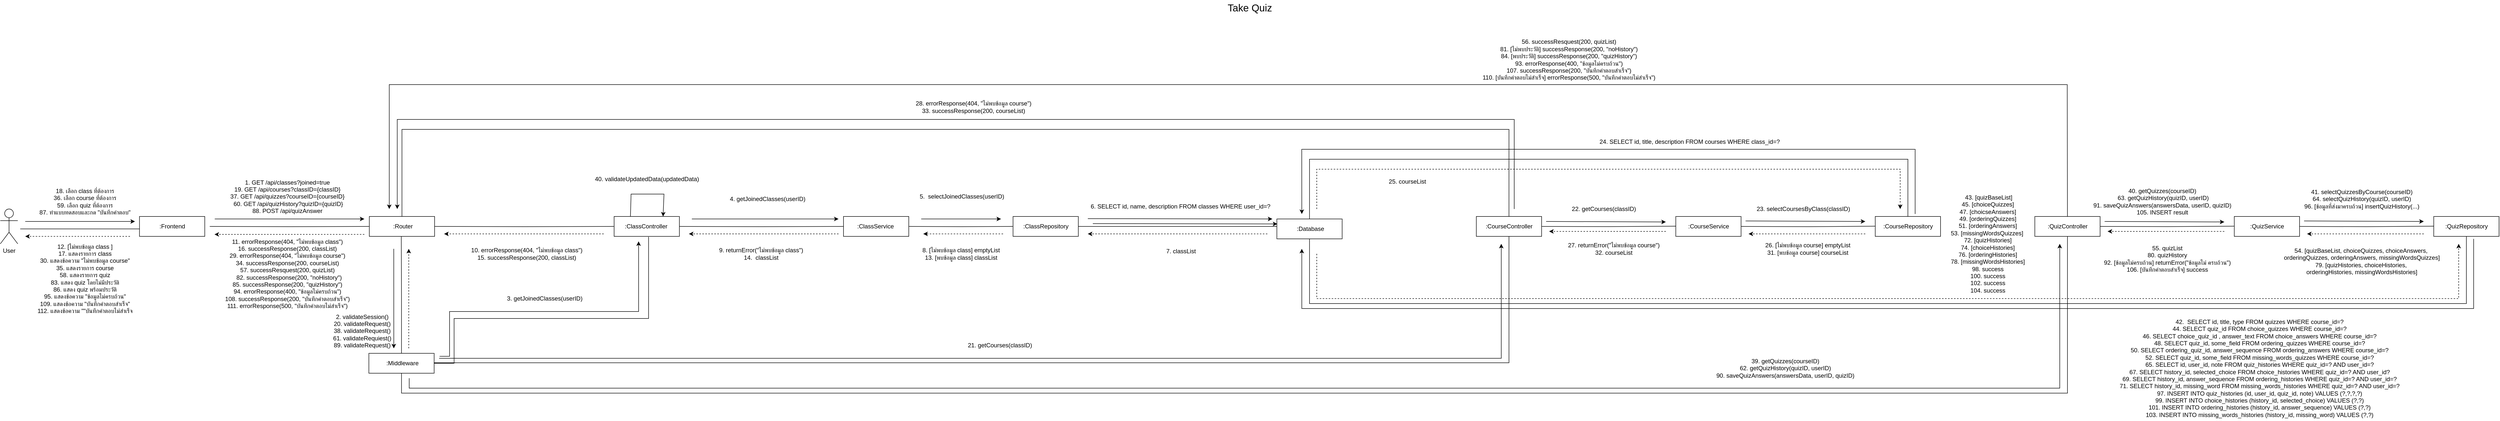 <mxfile version="20.5.3" type="embed"><diagram id="23iRSUPoRavnBvh4doch" name="Page-1"><mxGraphModel dx="-2255" dy="-4072" grid="1" gridSize="10" guides="1" tooltips="1" connect="1" arrows="1" fold="1" page="1" pageScale="1" pageWidth="827" pageHeight="1169" math="0" shadow="0"><root><mxCell id="0"/><mxCell id="1" parent="0"/><mxCell id="2" style="edgeStyle=orthogonalEdgeStyle;rounded=0;orthogonalLoop=1;jettySize=auto;html=1;entryX=0;entryY=0.5;entryDx=0;entryDy=0;endArrow=none;startFill=0;" edge="1" parent="1"><mxGeometry relative="1" as="geometry"><mxPoint x="2585.64" y="5650" as="sourcePoint"/><mxPoint x="2835.64" y="5650" as="targetPoint"/></mxGeometry></mxCell><mxCell id="3" value="User" style="shape=umlActor;verticalLabelPosition=bottom;verticalAlign=top;html=1;outlineConnect=0;" vertex="1" parent="1"><mxGeometry x="2545.64" y="5610" width="35" height="70" as="geometry"/></mxCell><mxCell id="4" value=":Frontend" style="rounded=0;whiteSpace=wrap;html=1;" vertex="1" parent="1"><mxGeometry x="2824.73" y="5625" width="130.91" height="40" as="geometry"/></mxCell><mxCell id="5" value="" style="endArrow=classic;html=1;rounded=0;" edge="1" parent="1"><mxGeometry width="50" height="50" relative="1" as="geometry"><mxPoint x="2595.64" y="5635" as="sourcePoint"/><mxPoint x="2815.64" y="5635" as="targetPoint"/></mxGeometry></mxCell><mxCell id="6" value="" style="endArrow=classic;html=1;rounded=0;dashed=1;" edge="1" parent="1"><mxGeometry width="50" height="50" relative="1" as="geometry"><mxPoint x="2805.64" y="5665" as="sourcePoint"/><mxPoint x="2595.64" y="5665" as="targetPoint"/></mxGeometry></mxCell><mxCell id="7" value="&amp;nbsp;:Router" style="rounded=0;whiteSpace=wrap;html=1;" vertex="1" parent="1"><mxGeometry x="3285.64" y="5625" width="130.91" height="40" as="geometry"/></mxCell><mxCell id="8" style="edgeStyle=orthogonalEdgeStyle;rounded=0;orthogonalLoop=1;jettySize=auto;html=1;entryX=0;entryY=0.5;entryDx=0;entryDy=0;endArrow=none;startFill=0;" edge="1" parent="1" target="7"><mxGeometry relative="1" as="geometry"><mxPoint x="2965.64" y="5645" as="sourcePoint"/><mxPoint x="3281.55" y="5645" as="targetPoint"/></mxGeometry></mxCell><mxCell id="9" value="" style="endArrow=classic;html=1;rounded=0;" edge="1" parent="1"><mxGeometry width="50" height="50" relative="1" as="geometry"><mxPoint x="2975.64" y="5630" as="sourcePoint"/><mxPoint x="3275.64" y="5630" as="targetPoint"/></mxGeometry></mxCell><mxCell id="10" value=":ClassController&amp;nbsp;" style="rounded=0;whiteSpace=wrap;html=1;" vertex="1" parent="1"><mxGeometry x="3776.55" y="5625" width="130.91" height="40" as="geometry"/></mxCell><mxCell id="11" style="edgeStyle=orthogonalEdgeStyle;rounded=0;orthogonalLoop=1;jettySize=auto;html=1;entryX=0;entryY=0.5;entryDx=0;entryDy=0;endArrow=none;startFill=0;" edge="1" parent="1" target="10"><mxGeometry relative="1" as="geometry"><mxPoint x="3416.55" y="5645" as="sourcePoint"/><mxPoint x="3621.55" y="5645" as="targetPoint"/></mxGeometry></mxCell><mxCell id="12" value="" style="endArrow=classic;html=1;rounded=0;dashed=1;" edge="1" parent="1"><mxGeometry width="50" height="50" relative="1" as="geometry"><mxPoint x="3755.64" y="5660" as="sourcePoint"/><mxPoint x="3435.64" y="5660" as="targetPoint"/></mxGeometry></mxCell><mxCell id="13" value=":ClassService&amp;nbsp;" style="rounded=0;whiteSpace=wrap;html=1;" vertex="1" parent="1"><mxGeometry x="4236.55" y="5625" width="130.91" height="40" as="geometry"/></mxCell><mxCell id="14" style="edgeStyle=orthogonalEdgeStyle;rounded=0;orthogonalLoop=1;jettySize=auto;html=1;entryX=0;entryY=0.5;entryDx=0;entryDy=0;endArrow=none;startFill=0;" edge="1" parent="1" target="13"><mxGeometry relative="1" as="geometry"><mxPoint x="3907.46" y="5645" as="sourcePoint"/><mxPoint x="4112.46" y="5645" as="targetPoint"/></mxGeometry></mxCell><mxCell id="15" value="" style="endArrow=classic;html=1;rounded=0;" edge="1" parent="1"><mxGeometry width="50" height="50" relative="1" as="geometry"><mxPoint x="3932.46" y="5630" as="sourcePoint"/><mxPoint x="4226.55" y="5630" as="targetPoint"/></mxGeometry></mxCell><mxCell id="16" value="" style="endArrow=classic;html=1;rounded=0;dashed=1;" edge="1" parent="1"><mxGeometry width="50" height="50" relative="1" as="geometry"><mxPoint x="4226.55" y="5660" as="sourcePoint"/><mxPoint x="3926.55" y="5660" as="targetPoint"/></mxGeometry></mxCell><mxCell id="17" style="edgeStyle=orthogonalEdgeStyle;rounded=0;orthogonalLoop=1;jettySize=auto;html=1;endArrow=none;startFill=0;" edge="1" parent="1" source="18"><mxGeometry relative="1" as="geometry"><mxPoint x="5116.55" y="5645" as="targetPoint"/></mxGeometry></mxCell><mxCell id="18" value=":ClassRepository" style="rounded=0;whiteSpace=wrap;html=1;" vertex="1" parent="1"><mxGeometry x="4576.55" y="5625" width="130.91" height="40" as="geometry"/></mxCell><mxCell id="19" style="edgeStyle=orthogonalEdgeStyle;rounded=0;orthogonalLoop=1;jettySize=auto;html=1;entryX=0;entryY=0.5;entryDx=0;entryDy=0;endArrow=none;startFill=0;" edge="1" parent="1" target="18"><mxGeometry relative="1" as="geometry"><mxPoint x="4367.46" y="5645" as="sourcePoint"/><mxPoint x="4572.46" y="5645" as="targetPoint"/></mxGeometry></mxCell><mxCell id="20" value="" style="endArrow=classic;html=1;rounded=0;" edge="1" parent="1"><mxGeometry width="50" height="50" relative="1" as="geometry"><mxPoint x="4392.46" y="5630" as="sourcePoint"/><mxPoint x="4552.46" y="5630" as="targetPoint"/></mxGeometry></mxCell><mxCell id="21" value="" style="endArrow=classic;html=1;rounded=0;dashed=1;" edge="1" parent="1"><mxGeometry width="50" height="50" relative="1" as="geometry"><mxPoint x="4556.55" y="5660" as="sourcePoint"/><mxPoint x="4396.55" y="5660" as="targetPoint"/></mxGeometry></mxCell><mxCell id="22" value="1. GET /api/classes?joined=true&lt;div&gt;19. GET /api/courses?classID={classID}&lt;/div&gt;&lt;div&gt;37. GET /api/quizzes?courseID={courseID}&lt;/div&gt;&lt;div&gt;&amp;nbsp;60. GET /api/quizHistory?quizID={quizID}&lt;/div&gt;&lt;div&gt;88. POST /api/quizAnswer&lt;/div&gt;" style="text;html=1;align=center;verticalAlign=middle;resizable=0;points=[];autosize=1;strokeColor=none;fillColor=none;" vertex="1" parent="1"><mxGeometry x="2996.46" y="5540" width="250" height="90" as="geometry"/></mxCell><mxCell id="23" value="&amp;nbsp;:Database" style="rounded=0;whiteSpace=wrap;html=1;" vertex="1" parent="1"><mxGeometry x="5105.64" y="5630" width="130.91" height="40" as="geometry"/></mxCell><mxCell id="24" value="&lt;div&gt;Take Quiz&lt;/div&gt;" style="text;html=1;align=center;verticalAlign=middle;whiteSpace=wrap;rounded=0;fontSize=20;" vertex="1" parent="1"><mxGeometry x="4878.59" y="5190" width="345" height="30" as="geometry"/></mxCell><mxCell id="25" value="" style="endArrow=classic;html=1;rounded=0;dashed=1;entryX=0.269;entryY=-0.044;entryDx=0;entryDy=0;entryPerimeter=0;" edge="1" parent="1"><mxGeometry width="50" height="50" relative="1" as="geometry"><mxPoint x="3275.64" y="5661" as="sourcePoint"/><mxPoint x="2975.17" y="5661.04" as="targetPoint"/></mxGeometry></mxCell><mxCell id="26" value="" style="endArrow=classic;html=1;rounded=0;" edge="1" parent="1"><mxGeometry width="50" height="50" relative="1" as="geometry"><mxPoint x="4726.55" y="5629.38" as="sourcePoint"/><mxPoint x="5096.55" y="5630" as="targetPoint"/></mxGeometry></mxCell><mxCell id="27" value="" style="endArrow=classic;html=1;rounded=0;dashed=1;" edge="1" parent="1"><mxGeometry width="50" height="50" relative="1" as="geometry"><mxPoint x="5086.55" y="5660" as="sourcePoint"/><mxPoint x="4726.55" y="5660" as="targetPoint"/></mxGeometry></mxCell><mxCell id="28" value="&amp;nbsp;" style="text;html=1;align=center;verticalAlign=middle;resizable=0;points=[];autosize=1;strokeColor=none;fillColor=none;" vertex="1" parent="1"><mxGeometry x="3515.64" y="5675" width="30" height="30" as="geometry"/></mxCell><mxCell id="29" value="&lt;div&gt;&lt;span style=&quot;background-color: transparent; color: light-dark(rgb(0, 0, 0), rgb(255, 255, 255));&quot;&gt;11.&lt;/span&gt;&lt;span style=&quot;background-color: transparent; color: light-dark(rgb(0, 0, 0), rgb(255, 255, 255));&quot;&gt;&amp;nbsp;errorResponse(404, &quot;ไม่พบข้อมูล class&quot;)&lt;/span&gt;&lt;/div&gt;&lt;div&gt;16. successResponse(200, classList)&lt;/div&gt;&lt;div&gt;29.&amp;nbsp;&lt;span style=&quot;background-color: transparent; color: light-dark(rgb(0, 0, 0), rgb(255, 255, 255));&quot;&gt;errorResponse(404, &quot;ไม่พบข้อมูล course&quot;)&lt;/span&gt;&lt;/div&gt;&lt;div&gt;&lt;span style=&quot;background-color: transparent; color: light-dark(rgb(0, 0, 0), rgb(255, 255, 255));&quot;&gt;34&lt;/span&gt;&lt;span style=&quot;background-color: transparent; color: light-dark(rgb(0, 0, 0), rgb(255, 255, 255));&quot;&gt;. successResponse(200, courseList)&lt;/span&gt;&lt;/div&gt;&lt;div&gt;&lt;span style=&quot;color: rgba(0, 0, 0, 0); font-family: monospace; font-size: 0px; text-align: start;&quot;&gt;%3CmxGraphModel%3E%3Croot%3E%3CmxCell%20id%3D%220%22%2F%3E%3CmxCell%20id%3D%221%22%20parent%3D%220%22%2F%3E%3CmxCell%20id%3D%222%22%20value%3D%2256.%20successResquest(200%2C%20quizList)%22%20style%3D%22text%3Bhtml%3D1%3Balign%3Dcenter%3BverticalAlign%3Dmiddle%3Bresizable%3D0%3Bpoints%3D%5B%5D%3Bautosize%3D1%3BstrokeColor%3Dnone%3BfillColor%3Dnone%3B%22%20vertex%3D%221%22%20parent%3D%221%22%3E%3CmxGeometry%20x%3D%225775.37%22%20y%3D%225220%22%20width%3D%22210%22%20height%3D%2230%22%20as%3D%22geometry%22%2F%3E%3C%2FmxCell%3E%3C%2Froot%3E%3C%2FmxGraphModel%3E&amp;nbsp;&lt;/span&gt;&lt;span style=&quot;background-color: transparent; color: light-dark(rgb(0, 0, 0), rgb(255, 255, 255));&quot;&gt;&lt;/span&gt;&lt;span style=&quot;color: rgba(0, 0, 0, 0); font-family: monospace; font-size: 0px; text-align: start; background-color: transparent;&quot;&gt;%3CmxGraphModel%3E%3Croot%3E%3CmxCell%20id%3D%220%22%2F%3E%3CmxCell%20id%3D%221%22%20parent%3D%220%22%2F%3E%3CmxCell%20id%3D%222%22%20value%3D%2256.%20successResquest(200%2C%20quizList)%22%20style%3D%22text%3Bhtml%3D1%3Balign%3Dcenter%3BverticalAlign%3Dmiddle%3Bresizable%3D0%3Bpoints%3D%5B%5D%3Bautosize%3D1%3BstrokeColor%3Dnone%3BfillColor%3Dnone%3B%22%20vertex%3D%221%22%20parent%3D%221%22%3E%3CmxGeometry%20x%3D%225775.37%22%20y%3D%225220%22%20width%3D%22210%22%20height%3D%2230%22%20as%3D%22geometry%22%2F%3E%3C%2FmxCell%3E%3C%2Froot%3E%3C%2FmxGraphModel%3E&lt;/span&gt;&lt;span style=&quot;background-color: transparent; color: light-dark(rgb(0, 0, 0), rgb(255, 255, 255));&quot;&gt;57. successResquest(200, quizList)&lt;/span&gt;&lt;/div&gt;&lt;div&gt;&lt;span style=&quot;background-color: transparent; color: light-dark(rgb(0, 0, 0), rgb(255, 255, 255));&quot;&gt;&amp;nbsp; 82.&amp;nbsp;&lt;/span&gt;&lt;span style=&quot;background-color: transparent; color: light-dark(rgb(0, 0, 0), rgb(255, 255, 255));&quot;&gt;successResponse(200, &quot;noHistory&quot;)&lt;/span&gt;&lt;/div&gt;&lt;div&gt;85. successResponse(200, &quot;quizHistory&quot;)&lt;/div&gt;&lt;div&gt;94. errorResponse(400, &quot;ข้อมูลไม่ครบถ้วน&quot;)&lt;/div&gt;&lt;div&gt;108.&lt;span style=&quot;background-color: transparent; color: light-dark(rgb(0, 0, 0), rgb(255, 255, 255));&quot;&gt;&amp;nbsp;successResponse(200, &quot;บันทึกคำตอบสำเร็จ&quot;)&lt;/span&gt;&lt;/div&gt;&lt;div&gt;&lt;span style=&quot;background-color: transparent; color: light-dark(rgb(0, 0, 0), rgb(255, 255, 255));&quot;&gt;111. errorResponse(500, &quot;บันทึกคำตอบไม่สำเร็จ&quot;)&lt;/span&gt;&lt;/div&gt;" style="text;html=1;align=center;verticalAlign=middle;resizable=0;points=[];autosize=1;strokeColor=none;fillColor=none;" vertex="1" parent="1"><mxGeometry x="2976.46" y="5660" width="290" height="160" as="geometry"/></mxCell><mxCell id="30" value="12. [ไม่พบข้อมูล class ]&lt;div&gt;17. แสดงรายการ class&lt;/div&gt;&lt;div&gt;30. แสดงข้อความ &quot;ไม่พบข้อมูล course&quot;&lt;/div&gt;&lt;div&gt;35. แสดงรายการ course&lt;/div&gt;&lt;div&gt;58. แสดงรายการ quiz&lt;/div&gt;&lt;div&gt;83. แสดง quiz โดยไม่มีประวัติ&lt;/div&gt;&lt;div&gt;86. แสดง quiz พร้อมประวัติ&lt;/div&gt;&lt;div&gt;95. แสดงข้อความ &quot;ข้อมูลไม่ครบถ้วน&quot;&lt;/div&gt;&lt;div&gt;109. แสดงข้อความ &quot;บันทึกคำตอบสำเร็จ&quot;&lt;/div&gt;&lt;div&gt;112. แสดงข้อความ &quot;&quot;บันทึกคำตอบไม่สำเร็จ&lt;/div&gt;" style="text;html=1;align=center;verticalAlign=middle;resizable=0;points=[];autosize=1;strokeColor=none;fillColor=none;" vertex="1" parent="1"><mxGeometry x="2594.73" y="5670" width="240" height="160" as="geometry"/></mxCell><mxCell id="31" style="edgeStyle=orthogonalEdgeStyle;rounded=0;orthogonalLoop=1;jettySize=auto;html=1;entryX=0.5;entryY=1;entryDx=0;entryDy=0;endArrow=none;startFill=0;" edge="1" parent="1" source="32"><mxGeometry relative="1" as="geometry"><mxPoint x="3349.73" y="5665" as="targetPoint"/></mxGeometry></mxCell><mxCell id="32" value="&amp;nbsp;:Middleware" style="rounded=0;whiteSpace=wrap;html=1;" vertex="1" parent="1"><mxGeometry x="3284.73" y="5900" width="130.91" height="40" as="geometry"/></mxCell><mxCell id="33" value="" style="endArrow=classic;html=1;rounded=0;" edge="1" parent="1"><mxGeometry width="50" height="50" relative="1" as="geometry"><mxPoint x="3334.64" y="5690" as="sourcePoint"/><mxPoint x="3334.73" y="5890" as="targetPoint"/></mxGeometry></mxCell><mxCell id="34" value="" style="endArrow=classic;html=1;rounded=0;dashed=1;" edge="1" parent="1"><mxGeometry width="50" height="50" relative="1" as="geometry"><mxPoint x="3364.73" y="5890" as="sourcePoint"/><mxPoint x="3364.73" y="5690" as="targetPoint"/></mxGeometry></mxCell><mxCell id="35" value="2.&amp;nbsp;&lt;span style=&quot;color: rgba(0, 0, 0, 0); font-family: monospace; font-size: 0px; text-align: start;&quot;&gt;%3CmxGraphModel%3E%3Croot%3E%3CmxCell%20id%3D%220%22%2F%3E%3CmxCell%20id%3D%221%22%20parent%3D%220%22%2F%3E%3CmxCell%20id%3D%222%22%20style%3D%22edgeStyle%3DorthogonalEdgeStyle%3Brounded%3D0%3BorthogonalLoop%3D1%3BjettySize%3Dauto%3Bhtml%3D1%3BentryX%3D0%3BentryY%3D0.5%3BentryDx%3D0%3BentryDy%3D0%3BendArrow%3Dnone%3BstartFill%3D0%3B%22%20edge%3D%221%22%20parent%3D%221%22%3E%3CmxGeometry%20relative%3D%221%22%20as%3D%22geometry%22%3E%3CmxPoint%20x%3D%22-2250%22%20y%3D%222240%22%20as%3D%22sourcePoint%22%2F%3E%3CmxPoint%20x%3D%22-2000%22%20y%3D%222240%22%20as%3D%22targetPoint%22%2F%3E%3C%2FmxGeometry%3E%3C%2FmxCell%3E%3CmxCell%20id%3D%223%22%20value%3D%22User%22%20style%3D%22shape%3DumlActor%3BverticalLabelPosition%3Dbottom%3BverticalAlign%3Dtop%3Bhtml%3D1%3BoutlineConnect%3D0%3B%22%20vertex%3D%221%22%20parent%3D%221%22%3E%3CmxGeometry%20x%3D%22-2290%22%20y%3D%222200%22%20width%3D%2235%22%20height%3D%2270%22%20as%3D%22geometry%22%2F%3E%3C%2FmxCell%3E%3CmxCell%20id%3D%224%22%20value%3D%22%3AFrontend%22%20style%3D%22rounded%3D0%3BwhiteSpace%3Dwrap%3Bhtml%3D1%3B%22%20vertex%3D%221%22%20parent%3D%221%22%3E%3CmxGeometry%20x%3D%22-2000%22%20y%3D%222215%22%20width%3D%22130.91%22%20height%3D%2240%22%20as%3D%22geometry%22%2F%3E%3C%2FmxCell%3E%3CmxCell%20id%3D%225%22%20value%3D%22%22%20style%3D%22endArrow%3Dclassic%3Bhtml%3D1%3Brounded%3D0%3B%22%20edge%3D%221%22%20parent%3D%221%22%3E%3CmxGeometry%20width%3D%2250%22%20height%3D%2250%22%20relative%3D%221%22%20as%3D%22geometry%22%3E%3CmxPoint%20x%3D%22-2240%22%20y%3D%222225%22%20as%3D%22sourcePoint%22%2F%3E%3CmxPoint%20x%3D%22-2020.0%22%20y%3D%222225%22%20as%3D%22targetPoint%22%2F%3E%3C%2FmxGeometry%3E%3C%2FmxCell%3E%3CmxCell%20id%3D%226%22%20value%3D%22%22%20style%3D%22endArrow%3Dclassic%3Bhtml%3D1%3Brounded%3D0%3Bdashed%3D1%3B%22%20edge%3D%221%22%20parent%3D%221%22%3E%3CmxGeometry%20width%3D%2250%22%20height%3D%2250%22%20relative%3D%221%22%20as%3D%22geometry%22%3E%3CmxPoint%20x%3D%22-2030.0%22%20y%3D%222255%22%20as%3D%22sourcePoint%22%2F%3E%3CmxPoint%20x%3D%22-2240%22%20y%3D%222255%22%20as%3D%22targetPoint%22%2F%3E%3C%2FmxGeometry%3E%3C%2FmxCell%3E%3CmxCell%20id%3D%227%22%20value%3D%22%26amp%3Bnbsp%3B%3ARouter%22%20style%3D%22rounded%3D0%3BwhiteSpace%3Dwrap%3Bhtml%3D1%3B%22%20vertex%3D%221%22%20parent%3D%221%22%3E%3CmxGeometry%20x%3D%22-1660%22%20y%3D%222215%22%20width%3D%22130.91%22%20height%3D%2240%22%20as%3D%22geometry%22%2F%3E%3C%2FmxCell%3E%3CmxCell%20id%3D%228%22%20style%3D%22edgeStyle%3DorthogonalEdgeStyle%3Brounded%3D0%3BorthogonalLoop%3D1%3BjettySize%3Dauto%3Bhtml%3D1%3BentryX%3D0%3BentryY%3D0.5%3BentryDx%3D0%3BentryDy%3D0%3BendArrow%3Dnone%3BstartFill%3D0%3B%22%20edge%3D%221%22%20target%3D%227%22%20parent%3D%221%22%3E%3CmxGeometry%20relative%3D%221%22%20as%3D%22geometry%22%3E%3CmxPoint%20x%3D%22-1869.09%22%20y%3D%222235%22%20as%3D%22sourcePoint%22%2F%3E%3CmxPoint%20x%3D%22-1664.09%22%20y%3D%222235%22%20as%3D%22targetPoint%22%2F%3E%3C%2FmxGeometry%3E%3C%2FmxCell%3E%3CmxCell%20id%3D%229%22%20value%3D%22%22%20style%3D%22endArrow%3Dclassic%3Bhtml%3D1%3Brounded%3D0%3B%22%20edge%3D%221%22%20parent%3D%221%22%3E%3CmxGeometry%20width%3D%2250%22%20height%3D%2250%22%20relative%3D%221%22%20as%3D%22geometry%22%3E%3CmxPoint%20x%3D%22-1844.09%22%20y%3D%222220%22%20as%3D%22sourcePoint%22%2F%3E%3CmxPoint%20x%3D%22-1684.09%22%20y%3D%222220%22%20as%3D%22targetPoint%22%2F%3E%3C%2FmxGeometry%3E%3C%2FmxCell%3E%3CmxCell%20id%3D%2210%22%20value%3D%22%26amp%3Bnbsp%3B%22%20style%3D%22text%3BwhiteSpace%3Dwrap%3Bhtml%3D1%3B%22%20vertex%3D%221%22%20parent%3D%221%22%3E%3CmxGeometry%20x%3D%22-1760%22%20y%3D%222200%22%20width%3D%2240%22%20height%3D%2240%22%20as%3D%22geometry%22%2F%3E%3C%2FmxCell%3E%3CmxCell%20id%3D%2211%22%20value%3D%22%3AClassController%26amp%3Bnbsp%3B%22%20style%3D%22rounded%3D0%3BwhiteSpace%3Dwrap%3Bhtml%3D1%3B%22%20vertex%3D%221%22%20parent%3D%221%22%3E%3CmxGeometry%20x%3D%22-1169.09%22%20y%3D%222215%22%20width%3D%22130.91%22%20height%3D%2240%22%20as%3D%22geometry%22%2F%3E%3C%2FmxCell%3E%3CmxCell%20id%3D%2212%22%20style%3D%22edgeStyle%3DorthogonalEdgeStyle%3Brounded%3D0%3BorthogonalLoop%3D1%3BjettySize%3Dauto%3Bhtml%3D1%3BentryX%3D0%3BentryY%3D0.5%3BentryDx%3D0%3BentryDy%3D0%3BendArrow%3Dnone%3BstartFill%3D0%3B%22%20edge%3D%221%22%20target%3D%2211%22%20parent%3D%221%22%3E%3CmxGeometry%20relative%3D%221%22%20as%3D%22geometry%22%3E%3CmxPoint%20x%3D%22-1529.09%22%20y%3D%222235%22%20as%3D%22sourcePoint%22%2F%3E%3CmxPoint%20x%3D%22-1324.09%22%20y%3D%222235%22%20as%3D%22targetPoint%22%2F%3E%3C%2FmxGeometry%3E%3C%2FmxCell%3E%3CmxCell%20id%3D%2213%22%20value%3D%22%22%20style%3D%22endArrow%3Dclassic%3Bhtml%3D1%3Brounded%3D0%3B%22%20edge%3D%221%22%20parent%3D%221%22%3E%3CmxGeometry%20width%3D%2250%22%20height%3D%2250%22%20relative%3D%221%22%20as%3D%22geometry%22%3E%3CmxPoint%20x%3D%22-1504.09%22%20y%3D%222220%22%20as%3D%22sourcePoint%22%2F%3E%3CmxPoint%20x%3D%22-1190%22%20y%3D%222220%22%20as%3D%22targetPoint%22%2F%3E%3C%2FmxGeometry%3E%3C%2FmxCell%3E%3CmxCell%20id%3D%2214%22%20value%3D%22%22%20style%3D%22endArrow%3Dclassic%3Bhtml%3D1%3Brounded%3D0%3Bdashed%3D1%3B%22%20edge%3D%221%22%20parent%3D%221%22%3E%3CmxGeometry%20width%3D%2250%22%20height%3D%2250%22%20relative%3D%221%22%20as%3D%22geometry%22%3E%3CmxPoint%20x%3D%22-1190%22%20y%3D%222250%22%20as%3D%22sourcePoint%22%2F%3E%3CmxPoint%20x%3D%22-1510%22%20y%3D%222250%22%20as%3D%22targetPoint%22%2F%3E%3C%2FmxGeometry%3E%3C%2FmxCell%3E%3CmxCell%20id%3D%2215%22%20value%3D%22%3AClassService%26amp%3Bnbsp%3B%22%20style%3D%22rounded%3D0%3BwhiteSpace%3Dwrap%3Bhtml%3D1%3B%22%20vertex%3D%221%22%20parent%3D%221%22%3E%3CmxGeometry%20x%3D%22-709.09%22%20y%3D%222215%22%20width%3D%22130.91%22%20height%3D%2240%22%20as%3D%22geometry%22%2F%3E%3C%2FmxCell%3E%3CmxCell%20id%3D%2216%22%20style%3D%22edgeStyle%3DorthogonalEdgeStyle%3Brounded%3D0%3BorthogonalLoop%3D1%3BjettySize%3Dauto%3Bhtml%3D1%3BentryX%3D0%3BentryY%3D0.5%3BentryDx%3D0%3BentryDy%3D0%3BendArrow%3Dnone%3BstartFill%3D0%3B%22%20edge%3D%221%22%20target%3D%2215%22%20parent%3D%221%22%3E%3CmxGeometry%20relative%3D%221%22%20as%3D%22geometry%22%3E%3CmxPoint%20x%3D%22-1038.18%22%20y%3D%222235%22%20as%3D%22sourcePoint%22%2F%3E%3CmxPoint%20x%3D%22-833.18%22%20y%3D%222235%22%20as%3D%22targetPoint%22%2F%3E%3C%2FmxGeometry%3E%3C%2FmxCell%3E%3CmxCell%20id%3D%2217%22%20value%3D%22%22%20style%3D%22endArrow%3Dclassic%3Bhtml%3D1%3Brounded%3D0%3B%22%20edge%3D%221%22%20parent%3D%221%22%3E%3CmxGeometry%20width%3D%2250%22%20height%3D%2250%22%20relative%3D%221%22%20as%3D%22geometry%22%3E%3CmxPoint%20x%3D%22-1013.18%22%20y%3D%222220%22%20as%3D%22sourcePoint%22%2F%3E%3CmxPoint%20x%3D%22-719.09%22%20y%3D%222220%22%20as%3D%22targetPoint%22%2F%3E%3C%2FmxGeometry%3E%3C%2FmxCell%3E%3CmxCell%20id%3D%2218%22%20value%3D%22%22%20style%3D%22endArrow%3Dclassic%3Bhtml%3D1%3Brounded%3D0%3Bdashed%3D1%3B%22%20edge%3D%221%22%20parent%3D%221%22%3E%3CmxGeometry%20width%3D%2250%22%20height%3D%2250%22%20relative%3D%221%22%20as%3D%22geometry%22%3E%3CmxPoint%20x%3D%22-719.09%22%20y%3D%222250%22%20as%3D%22sourcePoint%22%2F%3E%3CmxPoint%20x%3D%22-1019.09%22%20y%3D%222250%22%20as%3D%22targetPoint%22%2F%3E%3C%2FmxGeometry%3E%3C%2FmxCell%3E%3CmxCell%20id%3D%2219%22%20style%3D%22edgeStyle%3DorthogonalEdgeStyle%3Brounded%3D0%3BorthogonalLoop%3D1%3BjettySize%3Dauto%3Bhtml%3D1%3BendArrow%3Dnone%3BstartFill%3D0%3B%22%20edge%3D%221%22%20source%3D%2220%22%20parent%3D%221%22%3E%3CmxGeometry%20relative%3D%221%22%20as%3D%22geometry%22%3E%3CmxPoint%20x%3D%22170.91%22%20y%3D%222235%22%20as%3D%22targetPoint%22%2F%3E%3C%2FmxGeometry%3E%3C%2FmxCell%3E%3CmxCell%20id%3D%2220%22%20value%3D%22%3AClassRepository%22%20style%3D%22rounded%3D0%3BwhiteSpace%3Dwrap%3Bhtml%3D1%3B%22%20vertex%3D%221%22%20parent%3D%221%22%3E%3CmxGeometry%20x%3D%22-369.09%22%20y%3D%222215%22%20width%3D%22130.91%22%20height%3D%2240%22%20as%3D%22geometry%22%2F%3E%3C%2FmxCell%3E%3CmxCell%20id%3D%2221%22%20style%3D%22edgeStyle%3DorthogonalEdgeStyle%3Brounded%3D0%3BorthogonalLoop%3D1%3BjettySize%3Dauto%3Bhtml%3D1%3BentryX%3D0%3BentryY%3D0.5%3BentryDx%3D0%3BentryDy%3D0%3BendArrow%3Dnone%3BstartFill%3D0%3B%22%20edge%3D%221%22%20target%3D%2220%22%20parent%3D%221%22%3E%3CmxGeometry%20relative%3D%221%22%20as%3D%22geometry%22%3E%3CmxPoint%20x%3D%22-578.18%22%20y%3D%222235%22%20as%3D%22sourcePoint%22%2F%3E%3CmxPoint%20x%3D%22-373.18%22%20y%3D%222235%22%20as%3D%22targetPoint%22%2F%3E%3C%2FmxGeometry%3E%3C%2FmxCell%3E%3CmxCell%20id%3D%2222%22%20value%3D%22%22%20style%3D%22endArrow%3Dclassic%3Bhtml%3D1%3Brounded%3D0%3B%22%20edge%3D%221%22%20parent%3D%221%22%3E%3CmxGeometry%20width%3D%2250%22%20height%3D%2250%22%20relative%3D%221%22%20as%3D%22geometry%22%3E%3CmxPoint%20x%3D%22-553.18%22%20y%3D%222220%22%20as%3D%22sourcePoint%22%2F%3E%3CmxPoint%20x%3D%22-393.18%22%20y%3D%222220%22%20as%3D%22targetPoint%22%2F%3E%3C%2FmxGeometry%3E%3C%2FmxCell%3E%3CmxCell%20id%3D%2223%22%20value%3D%22%22%20style%3D%22endArrow%3Dclassic%3Bhtml%3D1%3Brounded%3D0%3Bdashed%3D1%3B%22%20edge%3D%221%22%20parent%3D%221%22%3E%3CmxGeometry%20width%3D%2250%22%20height%3D%2250%22%20relative%3D%221%22%20as%3D%22geometry%22%3E%3CmxPoint%20x%3D%22-389.09%22%20y%3D%222250%22%20as%3D%22sourcePoint%22%2F%3E%3CmxPoint%20x%3D%22-549.09%22%20y%3D%222250%22%20as%3D%22targetPoint%22%2F%3E%3C%2FmxGeometry%3E%3C%2FmxCell%3E%3CmxCell%20id%3D%2224%22%20value%3D%22GET%20%2Fapi%2Fclasses%3Fadmin%3Dtrue%26lt%3Bdiv%26gt%3BPOST%20%2Fapi%2Fclasses%2Fedit%20(classID%2C%20updatedData)%26lt%3B%2Fdiv%26gt%3B%22%20style%3D%22text%3Bhtml%3D1%3Balign%3Dcenter%3BverticalAlign%3Dmiddle%3Bresizable%3D0%3Bpoints%3D%5B%5D%3Bautosize%3D1%3BstrokeColor%3Dnone%3BfillColor%3Dnone%3B%22%20vertex%3D%221%22%20parent%3D%221%22%3E%3CmxGeometry%20x%3D%22-1905%22%20y%3D%222175%22%20width%3D%22270%22%20height%3D%2240%22%20as%3D%22geometry%22%2F%3E%3C%2FmxCell%3E%3CmxCell%20id%3D%2225%22%20value%3D%22%26amp%3Bnbsp%3B%3ADatabase%22%20style%3D%22rounded%3D0%3BwhiteSpace%3Dwrap%3Bhtml%3D1%3B%22%20vertex%3D%221%22%20parent%3D%221%22%3E%3CmxGeometry%20x%3D%22130.0%22%20y%3D%222215%22%20width%3D%22130.91%22%20height%3D%2240%22%20as%3D%22geometry%22%2F%3E%3C%2FmxCell%3E%3CmxCell%20id%3D%2226%22%20value%3D%22Edit%20Class%22%20style%3D%22text%3Bhtml%3D1%3Balign%3Dcenter%3BverticalAlign%3Dmiddle%3BwhiteSpace%3Dwrap%3Brounded%3D0%3BfontSize%3D20%3B%22%20vertex%3D%221%22%20parent%3D%221%22%3E%3CmxGeometry%20x%3D%22-1291.59%22%20y%3D%222050%22%20width%3D%22345%22%20height%3D%2230%22%20as%3D%22geometry%22%2F%3E%3C%2FmxCell%3E%3CmxCell%20id%3D%2227%22%20value%3D%22selectClass(classID)%26lt%3Bbr%26gt%3BsubmitEditForm(updated%20Data%2C%20classID)%22%20style%3D%22text%3Bhtml%3D1%3Balign%3Dcenter%3BverticalAlign%3Dmiddle%3Bresizable%3D0%3Bpoints%3D%5B%5D%3Bautosize%3D1%3BstrokeColor%3Dnone%3BfillColor%3Dnone%3B%22%20vertex%3D%221%22%20parent%3D%221%22%3E%3CmxGeometry%20x%3D%22-2240%22%20y%3D%222160%22%20width%3D%22230%22%20height%3D%2240%22%20as%3D%22geometry%22%2F%3E%3C%2FmxCell%3E%3CmxCell%20id%3D%2228%22%20value%3D%22%22%20style%3D%22endArrow%3Dclassic%3Bhtml%3D1%3Brounded%3D0%3Bdashed%3D1%3B%22%20edge%3D%221%22%20parent%3D%221%22%3E%3CmxGeometry%20width%3D%2250%22%20height%3D%2250%22%20relative%3D%221%22%20as%3D%22geometry%22%3E%3CmxPoint%20x%3D%22-1684.09%22%20y%3D%222250%22%20as%3D%22sourcePoint%22%2F%3E%3CmxPoint%20x%3D%22-1844.09%22%20y%3D%222250%22%20as%3D%22targetPoint%22%2F%3E%3C%2FmxGeometry%3E%3C%2FmxCell%3E%3CmxCell%20id%3D%2229%22%20value%3D%22%22%20style%3D%22endArrow%3Dclassic%3Bhtml%3D1%3Brounded%3D0%3B%22%20edge%3D%221%22%20parent%3D%221%22%3E%3CmxGeometry%20width%3D%2250%22%20height%3D%2250%22%20relative%3D%221%22%20as%3D%22geometry%22%3E%3CmxPoint%20x%3D%22-219.09%22%20y%3D%222219.38%22%20as%3D%22sourcePoint%22%2F%3E%3CmxPoint%20x%3D%22150.91%22%20y%3D%222220%22%20as%3D%22targetPoint%22%2F%3E%3C%2FmxGeometry%3E%3C%2FmxCell%3E%3CmxCell%20id%3D%2230%22%20value%3D%22%22%20style%3D%22endArrow%3Dclassic%3Bhtml%3D1%3Brounded%3D0%3Bdashed%3D1%3B%22%20edge%3D%221%22%20parent%3D%221%22%3E%3CmxGeometry%20width%3D%2250%22%20height%3D%2250%22%20relative%3D%221%22%20as%3D%22geometry%22%3E%3CmxPoint%20x%3D%22140.91%22%20y%3D%222250%22%20as%3D%22sourcePoint%22%2F%3E%3CmxPoint%20x%3D%22-219.09%22%20y%3D%222250%22%20as%3D%22targetPoint%22%2F%3E%3C%2FmxGeometry%3E%3C%2FmxCell%3E%3CmxCell%20id%3D%2231%22%20value%3D%22%26amp%3Bnbsp%3B%22%20style%3D%22text%3Bhtml%3D1%3Balign%3Dcenter%3BverticalAlign%3Dmiddle%3Bresizable%3D0%3Bpoints%3D%5B%5D%3Bautosize%3D1%3BstrokeColor%3Dnone%3BfillColor%3Dnone%3B%22%20vertex%3D%221%22%20parent%3D%221%22%3E%3CmxGeometry%20x%3D%22-1430%22%20y%3D%222265%22%20width%3D%2230%22%20height%3D%2230%22%20as%3D%22geometry%22%2F%3E%3C%2FmxCell%3E%3CmxCell%20id%3D%2232%22%20value%3D%22successResponse(200%2C%20classList)%26lt%3Bdiv%26gt%3BerrorResponse(400%2C%20%26quot%3BData%20incomplete%2Fincorrect%26quot%3B)%26lt%3B%2Fdiv%26gt%3B%26lt%3Bdiv%26gt%3BerrorResponse(500%2C%20%26quot%3BEdit%20failed%26quot%3B)%26lt%3B%2Fdiv%26gt%3B%26lt%3Bdiv%26gt%3BsuccessResponse(200%2C%20%26quot%3BEdit%20class%20successful%26quot%3B%2C%20updatedClass)%26lt%3B%2Fdiv%26gt%3B%22%20style%3D%22text%3Bhtml%3D1%3Balign%3Dcenter%3BverticalAlign%3Dmiddle%3Bresizable%3D0%3Bpoints%3D%5B%5D%3Bautosize%3D1%3BstrokeColor%3Dnone%3BfillColor%3Dnone%3B%22%20vertex%3D%221%22%20parent%3D%221%22%3E%3CmxGeometry%20x%3D%22-1945%22%20y%3D%222250%22%20width%3D%22350%22%20height%3D%2270%22%20as%3D%22geometry%22%2F%3E%3C%2FmxCell%3E%3CmxCell%20id%3D%2233%22%20value%3D%22displayClassList(classList)%26lt%3Bdiv%26gt%3BdisplayMessage(%26quot%3BEdit%20class%20successful%26quot%3B)%26lt%3B%2Fdiv%26gt%3B%22%20style%3D%22text%3Bhtml%3D1%3Balign%3Dcenter%3BverticalAlign%3Dmiddle%3Bresizable%3D0%3Bpoints%3D%5B%5D%3Bautosize%3D1%3BstrokeColor%3Dnone%3BfillColor%3Dnone%3B%22%20vertex%3D%221%22%20parent%3D%221%22%3E%3CmxGeometry%20x%3D%22-2245%22%20y%3D%222265%22%20width%3D%22240%22%20height%3D%2240%22%20as%3D%22geometry%22%2F%3E%3C%2FmxCell%3E%3CmxCell%20id%3D%2234%22%20style%3D%22edgeStyle%3DorthogonalEdgeStyle%3Brounded%3D0%3BorthogonalLoop%3D1%3BjettySize%3Dauto%3Bhtml%3D1%3BentryX%3D0.5%3BentryY%3D1%3BentryDx%3D0%3BentryDy%3D0%3BendArrow%3Dnone%3BstartFill%3D0%3B%22%20edge%3D%221%22%20source%3D%2235%22%20parent%3D%221%22%3E%3CmxGeometry%20relative%3D%221%22%20as%3D%22geometry%22%3E%3CmxPoint%20x%3D%22-1595.91%22%20y%3D%222255%22%20as%3D%22targetPoint%22%2F%3E%3C%2FmxGeometry%3E%3C%2FmxCell%3E%3CmxCell%20id%3D%2235%22%20value%3D%22%26amp%3Bnbsp%3B%3AMiddleware%22%20style%3D%22rounded%3D0%3BwhiteSpace%3Dwrap%3Bhtml%3D1%3B%22%20vertex%3D%221%22%20parent%3D%221%22%3E%3CmxGeometry%20x%3D%22-1660.91%22%20y%3D%222490%22%20width%3D%22130.91%22%20height%3D%2240%22%20as%3D%22geometry%22%2F%3E%3C%2FmxCell%3E%3CmxCell%20id%3D%2236%22%20value%3D%22%22%20style%3D%22endArrow%3Dclassic%3Bhtml%3D1%3Brounded%3D0%3B%22%20edge%3D%221%22%20parent%3D%221%22%3E%3CmxGeometry%20width%3D%2250%22%20height%3D%2250%22%20relative%3D%221%22%20as%3D%22geometry%22%3E%3CmxPoint%20x%3D%22-1611%22%20y%3D%222280%22%20as%3D%22sourcePoint%22%2F%3E%3CmxPoint%20x%3D%22-1610.91%22%20y%3D%222480%22%20as%3D%22targetPoint%22%2F%3E%3C%2FmxGeometry%3E%3C%2FmxCell%3E%3CmxCell%20id%3D%2237%22%20value%3D%22%22%20style%3D%22endArrow%3Dclassic%3Bhtml%3D1%3Brounded%3D0%3Bdashed%3D1%3B%22%20edge%3D%221%22%20parent%3D%221%22%3E%3CmxGeometry%20width%3D%2250%22%20height%3D%2250%22%20relative%3D%221%22%20as%3D%22geometry%22%3E%3CmxPoint%20x%3D%22-1580.91%22%20y%3D%222480%22%20as%3D%22sourcePoint%22%2F%3E%3CmxPoint%20x%3D%22-1580.91%22%20y%3D%222280%22%20as%3D%22targetPoint%22%2F%3E%3C%2FmxGeometry%3E%3C%2FmxCell%3E%3CmxCell%20id%3D%2238%22%20value%3D%22validateSession()%26lt%3Bdiv%26gt%3BvalidateRequest()%26lt%3B%2Fdiv%26gt%3B%22%20style%3D%22text%3Bhtml%3D1%3Balign%3Dcenter%3BverticalAlign%3Dmiddle%3Bresizable%3D0%3Bpoints%3D%5B%5D%3Bautosize%3D1%3BstrokeColor%3Dnone%3BfillColor%3Dnone%3B%22%20vertex%3D%221%22%20parent%3D%221%22%3E%3CmxGeometry%20x%3D%22-1735%22%20y%3D%222390%22%20width%3D%22120%22%20height%3D%2240%22%20as%3D%22geometry%22%2F%3E%3C%2FmxCell%3E%3CmxCell%20id%3D%2239%22%20value%3D%22%22%20style%3D%22endArrow%3Dclassic%3Bhtml%3D1%3Brounded%3D0%3BexitX%3D0.25%3BexitY%3D0%3BexitDx%3D0%3BexitDy%3D0%3BentryX%3D0.75%3BentryY%3D0%3BentryDx%3D0%3BentryDy%3D0%3B%22%20edge%3D%221%22%20source%3D%2211%22%20target%3D%2211%22%20parent%3D%221%22%3E%3CmxGeometry%20width%3D%2250%22%20height%3D%2250%22%20relative%3D%221%22%20as%3D%22geometry%22%3E%3CmxPoint%20x%3D%22-1169.09%22%20y%3D%222190%22%20as%3D%22sourcePoint%22%2F%3E%3CmxPoint%20x%3D%22-1039.09%22%20y%3D%222170%22%20as%3D%22targetPoint%22%2F%3E%3CArray%20as%3D%22points%22%3E%3CmxPoint%20x%3D%22-1135.35%22%20y%3D%222180%22%2F%3E%3CmxPoint%20x%3D%22-1135.09%22%20y%3D%222170%22%2F%3E%3CmxPoint%20x%3D%22-1069.09%22%20y%3D%222170%22%2F%3E%3C%2FArray%3E%3C%2FmxGeometry%3E%3C%2FmxCell%3E%3CmxCell%20id%3D%2240%22%20value%3D%22validateUpdatedData%26amp%3Bnbsp%3B%22%20style%3D%22text%3Bhtml%3D1%3Balign%3Dcenter%3BverticalAlign%3Dmiddle%3Bresizable%3D0%3Bpoints%3D%5B%5D%3Bautosize%3D1%3BstrokeColor%3Dnone%3BfillColor%3Dnone%3B%22%20vertex%3D%221%22%20parent%3D%221%22%3E%3CmxGeometry%20x%3D%22-1173.63%22%20y%3D%222125%22%20width%3D%22140%22%20height%3D%2230%22%20as%3D%22geometry%22%2F%3E%3C%2FmxCell%3E%3CmxCell%20id%3D%2241%22%20value%3D%22successResponse(200%2C%20classList)%26lt%3Bdiv%26gt%3B%5BinvalidData%20(7.1a)%5D%20returnError(%26quot%3BData%20incomplete%2Fincorrect%26quot%3B)%26lt%3B%2Fdiv%26gt%3B%26lt%3Bdiv%26gt%3BerrorResponse(500%2C%20%26quot%3BEdit%20failed%26quot%3B)%26lt%3B%2Fdiv%26gt%3B%26lt%3Bdiv%26gt%3BsuccessResponse(200%2C%20%26quot%3BEdit%20class%20successful%26quot%3B%2C%20updatedClass)%26lt%3B%2Fdiv%26gt%3B%22%20style%3D%22text%3Bhtml%3D1%3Balign%3Dcenter%3BverticalAlign%3Dmiddle%3Bresizable%3D0%3Bpoints%3D%5B%5D%3Bautosize%3D1%3BstrokeColor%3Dnone%3BfillColor%3Dnone%3B%22%20vertex%3D%221%22%20parent%3D%221%22%3E%3CmxGeometry%20x%3D%22-1530%22%20y%3D%222245%22%20width%3D%22350%22%20height%3D%2270%22%20as%3D%22geometry%22%2F%3E%3C%2FmxCell%3E%3CmxCell%20id%3D%2242%22%20style%3D%22edgeStyle%3DorthogonalEdgeStyle%3Brounded%3D0%3BorthogonalLoop%3D1%3BjettySize%3Dauto%3Bhtml%3D1%3BendArrow%3Dnone%3BstartFill%3D0%3BexitX%3D1%3BexitY%3D0.5%3BexitDx%3D0%3BexitDy%3D0%3B%22%20edge%3D%221%22%20source%3D%2235%22%20parent%3D%221%22%3E%3CmxGeometry%20relative%3D%221%22%20as%3D%22geometry%22%3E%3CmxPoint%20x%3D%22-1100%22%20y%3D%222256%22%20as%3D%22targetPoint%22%2F%3E%3CmxPoint%20x%3D%22-1424.79%22%20y%3D%222545%22%20as%3D%22sourcePoint%22%2F%3E%3CArray%20as%3D%22points%22%3E%3CmxPoint%20x%3D%22-1490%22%20y%3D%222510%22%2F%3E%3CmxPoint%20x%3D%22-1490%22%20y%3D%222420%22%2F%3E%3CmxPoint%20x%3D%22-1100%22%20y%3D%222420%22%2F%3E%3CmxPoint%20x%3D%22-1100%22%20y%3D%222256%22%2F%3E%3C%2FArray%3E%3C%2FmxGeometry%3E%3C%2FmxCell%3E%3CmxCell%20id%3D%2243%22%20value%3D%22getAdminClasses(userID)%26lt%3Bdiv%26gt%3BeditClass(classID%2C%20updated%20Data)%26lt%3B%2Fdiv%26gt%3B%22%20style%3D%22text%3Bhtml%3D1%3Balign%3Dcenter%3BverticalAlign%3Dmiddle%3Bresizable%3D0%3Bpoints%3D%5B%5D%3Bautosize%3D1%3BstrokeColor%3Dnone%3BfillColor%3Dnone%3B%22%20vertex%3D%221%22%20parent%3D%221%22%3E%3CmxGeometry%20x%3D%22-1395%22%20y%3D%222360%22%20width%3D%22200%22%20height%3D%2240%22%20as%3D%22geometry%22%2F%3E%3C%2FmxCell%3E%3CmxCell%20id%3D%2244%22%20value%3D%22%26amp%3Bnbsp%3B%22%20style%3D%22text%3Bhtml%3D1%3Balign%3Dcenter%3BverticalAlign%3Dmiddle%3Bresizable%3D0%3Bpoints%3D%5B%5D%3Bautosize%3D1%3BstrokeColor%3Dnone%3BfillColor%3Dnone%3B%22%20vertex%3D%221%22%20parent%3D%221%22%3E%3CmxGeometry%20x%3D%22-883.18%22%20y%3D%222180%22%20width%3D%2230%22%20height%3D%2230%22%20as%3D%22geometry%22%2F%3E%3C%2FmxCell%3E%3CmxCell%20id%3D%2245%22%20value%3D%22selectClassesByAdmin(userID)%26lt%3Bdiv%26gt%3BupdateClass(classID%2C%20updatedData)%26lt%3B%2Fdiv%26gt%3B%22%20style%3D%22text%3Bhtml%3D1%3Balign%3Dcenter%3BverticalAlign%3Dmiddle%3Bresizable%3D0%3Bpoints%3D%5B%5D%3Bautosize%3D1%3BstrokeColor%3Dnone%3BfillColor%3Dnone%3B%22%20vertex%3D%221%22%20parent%3D%221%22%3E%3CmxGeometry%20x%3D%22-573.18%22%20y%3D%222180%22%20width%3D%22210%22%20height%3D%2240%22%20as%3D%22geometry%22%2F%3E%3C%2FmxCell%3E%3CmxCell%20id%3D%2246%22%20value%3D%22SELECT%20id%2C%20name%2C%20description%2C%20privacy%20FROM%20classes%20WHERE%20owner_id%3D%3F%26lt%3Bdiv%26gt%3BUPDATE%20classes%20SET%20name%3D%3F%2C%20description%3D%3F%2C%20privacy%3D%3F%20WHERE%20id%3D%3F%26lt%3B%2Fdiv%26gt%3B%22%20style%3D%22text%3Bhtml%3D1%3Balign%3Dcenter%3BverticalAlign%3Dmiddle%3Bresizable%3D0%3Bpoints%3D%5B%5D%3Bautosize%3D1%3BstrokeColor%3Dnone%3BfillColor%3Dnone%3B%22%20vertex%3D%221%22%20parent%3D%221%22%3E%3CmxGeometry%20x%3D%22-224.09%22%20y%3D%222180%22%20width%3D%22420%22%20height%3D%2240%22%20as%3D%22geometry%22%2F%3E%3C%2FmxCell%3E%3CmxCell%20id%3D%2247%22%20value%3D%22classList%26lt%3Bdiv%26gt%3BaffectedRows%26lt%3B%2Fdiv%26gt%3B%22%20style%3D%22text%3Bhtml%3D1%3Balign%3Dcenter%3BverticalAlign%3Dmiddle%3Bresizable%3D0%3Bpoints%3D%5B%5D%3Bautosize%3D1%3BstrokeColor%3Dnone%3BfillColor%3Dnone%3B%22%20vertex%3D%221%22%20parent%3D%221%22%3E%3CmxGeometry%20x%3D%22-74.09%22%20y%3D%222255%22%20width%3D%22100%22%20height%3D%2240%22%20as%3D%22geometry%22%2F%3E%3C%2FmxCell%3E%3CmxCell%20id%3D%2248%22%20value%3D%22classList%26lt%3Bbr%26gt%3B%5BupdateFailure%20(5.1%20a)%5D%20returnError(%26quot%3BEdit%20failed%26quot%3B)%26lt%3Bdiv%26gt%3B%5BupdateSuccess%20(5.1)%5D%20returnClassRecord(updateClass)%26lt%3B%2Fdiv%26gt%3B%22%20style%3D%22text%3Bhtml%3D1%3Balign%3Dcenter%3BverticalAlign%3Dmiddle%3Bresizable%3D0%3Bpoints%3D%5B%5D%3Bautosize%3D1%3BstrokeColor%3Dnone%3BfillColor%3Dnone%3B%22%20vertex%3D%221%22%20parent%3D%221%22%3E%3CmxGeometry%20x%3D%22-629.09%22%20y%3D%222250%22%20width%3D%22320%22%20height%3D%2260%22%20as%3D%22geometry%22%2F%3E%3C%2FmxCell%3E%3CmxCell%20id%3D%2249%22%20value%3D%22classList%26amp%3Bnbsp%3B%26lt%3Bdiv%26gt%3BreturnError(%26quot%3BEdit%20failed%26quot%3B)%26lt%3B%2Fdiv%26gt%3B%26lt%3Bdiv%26gt%3B%26amp%3Bnbsp%3BreturnClassRecord(updateClass)%26lt%3B%2Fdiv%26gt%3B%22%20style%3D%22text%3Bhtml%3D1%3Balign%3Dcenter%3BverticalAlign%3Dmiddle%3Bresizable%3D0%3Bpoints%3D%5B%5D%3Bautosize%3D1%3BstrokeColor%3Dnone%3BfillColor%3Dnone%3B%22%20vertex%3D%221%22%20parent%3D%221%22%3E%3CmxGeometry%20x%3D%22-968.18%22%20y%3D%222250%22%20width%3D%22200%22%20height%3D%2260%22%20as%3D%22geometry%22%2F%3E%3C%2FmxCell%3E%3CmxCell%20id%3D%2250%22%20value%3D%22getAdminClasses(userID)%26lt%3Bdiv%26gt%3B%5BvalidData(7.1)%5D%20editClass(classID%2C%20updatedData)%26lt%3B%2Fdiv%26gt%3B%22%20style%3D%22text%3Bhtml%3D1%3Balign%3Dcenter%3BverticalAlign%3Dmiddle%3Bresizable%3D0%3Bpoints%3D%5B%5D%3Bautosize%3D1%3BstrokeColor%3Dnone%3BfillColor%3Dnone%3B%22%20vertex%3D%221%22%20parent%3D%221%22%3E%3CmxGeometry%20x%3D%22-1008.18%22%20y%3D%222175%22%20width%3D%22280%22%20height%3D%2240%22%20as%3D%22geometry%22%2F%3E%3C%2FmxCell%3E%3CmxCell%20id%3D%2251%22%20value%3D%22%22%20style%3D%22endArrow%3Dclassic%3Bhtml%3D1%3Brounded%3D0%3B%22%20edge%3D%221%22%20parent%3D%221%22%3E%3CmxGeometry%20width%3D%2250%22%20height%3D%2250%22%20relative%3D%221%22%20as%3D%22geometry%22%3E%3CmxPoint%20x%3D%22-1519.09%22%20y%3D%222496%22%20as%3D%22sourcePoint%22%2F%3E%3CmxPoint%20x%3D%22-1120%22%20y%3D%222265%22%20as%3D%22targetPoint%22%2F%3E%3CArray%20as%3D%22points%22%3E%3CmxPoint%20x%3D%22-1499.09%22%20y%3D%222496%22%2F%3E%3CmxPoint%20x%3D%22-1499.09%22%20y%3D%222406%22%2F%3E%3CmxPoint%20x%3D%22-1120%22%20y%3D%222410%22%2F%3E%3CmxPoint%20x%3D%22-1120%22%20y%3D%222330%22%2F%3E%3C%2FArray%3E%3C%2FmxGeometry%3E%3C%2FmxCell%3E%3CmxCell%20id%3D%2252%22%20value%3D%22%22%20style%3D%22endArrow%3Dclassic%3Bhtml%3D1%3Brounded%3D0%3BexitX%3D0.25%3BexitY%3D0%3BexitDx%3D0%3BexitDy%3D0%3BentryX%3D0.75%3BentryY%3D0%3BentryDx%3D0%3BentryDy%3D0%3B%22%20edge%3D%221%22%20parent%3D%221%22%3E%3CmxGeometry%20width%3D%2250%22%20height%3D%2250%22%20relative%3D%221%22%20as%3D%22geometry%22%3E%3CmxPoint%20x%3D%22-677.09%22%20y%3D%222215%22%20as%3D%22sourcePoint%22%2F%3E%3CmxPoint%20x%3D%22-612.09%22%20y%3D%222215%22%20as%3D%22targetPoint%22%2F%3E%3CArray%20as%3D%22points%22%3E%3CmxPoint%20x%3D%22-676.44%22%20y%3D%222180%22%2F%3E%3CmxPoint%20x%3D%22-676.18%22%20y%3D%222170%22%2F%3E%3CmxPoint%20x%3D%22-610.18%22%20y%3D%222170%22%2F%3E%3C%2FArray%3E%3C%2FmxGeometry%3E%3C%2FmxCell%3E%3CmxCell%20id%3D%2253%22%20value%3D%2222.%20verifyCurrentPassword(userId%2C%20currentPassword)%22%20style%3D%22text%3Bhtml%3D1%3Balign%3Dcenter%3BverticalAlign%3Dmiddle%3Bresizable%3D0%3Bpoints%3D%5B%5D%3Bautosize%3D1%3BstrokeColor%3Dnone%3BfillColor%3Dnone%3B%22%20vertex%3D%221%22%20parent%3D%221%22%3E%3CmxGeometry%20x%3D%22-788.18%22%20y%3D%222130%22%20width%3D%22300%22%20height%3D%2230%22%20as%3D%22geometry%22%2F%3E%3C%2FmxCell%3E%3CmxCell%20id%3D%2254%22%20value%3D%22%22%20style%3D%22endArrow%3Dclassic%3Bhtml%3D1%3Brounded%3D0%3BexitX%3D0.25%3BexitY%3D0%3BexitDx%3D0%3BexitDy%3D0%3BentryX%3D0.75%3BentryY%3D0%3BentryDx%3D0%3BentryDy%3D0%3B%22%20edge%3D%221%22%20parent%3D%221%22%3E%3CmxGeometry%20width%3D%2250%22%20height%3D%2250%22%20relative%3D%221%22%20as%3D%22geometry%22%3E%3CmxPoint%20x%3D%22-1966.91%22%20y%3D%222215%22%20as%3D%22sourcePoint%22%2F%3E%3CmxPoint%20x%3D%22-1901.91%22%20y%3D%222215%22%20as%3D%22targetPoint%22%2F%3E%3CArray%20as%3D%22points%22%3E%3CmxPoint%20x%3D%22-1966.26%22%20y%3D%222180%22%2F%3E%3CmxPoint%20x%3D%22-1966%22%20y%3D%222170%22%2F%3E%3CmxPoint%20x%3D%22-1900%22%20y%3D%222170%22%2F%3E%3C%2FArray%3E%3C%2FmxGeometry%3E%3C%2FmxCell%3E%3CmxCell%20id%3D%2255%22%20value%3D%22displayEditForm(classDetail)%22%20style%3D%22text%3Bhtml%3D1%3Balign%3Dcenter%3BverticalAlign%3Dmiddle%3Bresizable%3D0%3Bpoints%3D%5B%5D%3Bautosize%3D1%3BstrokeColor%3Dnone%3BfillColor%3Dnone%3B%22%20vertex%3D%221%22%20parent%3D%221%22%3E%3CmxGeometry%20x%3D%22-2024.54%22%20y%3D%222125%22%20width%3D%22180%22%20height%3D%2230%22%20as%3D%22geometry%22%2F%3E%3C%2FmxCell%3E%3C%2Froot%3E%3C%2FmxGraphModel%3E&lt;/span&gt;validateSession()&lt;div&gt;&lt;div&gt;20. validateRequest()&lt;/div&gt;&lt;div&gt;38. validateRequest()&lt;/div&gt;&lt;/div&gt;&lt;div&gt;61. validateRequiest()&lt;/div&gt;&lt;div&gt;89. validateRequest()&lt;/div&gt;" style="text;html=1;align=center;verticalAlign=middle;resizable=0;points=[];autosize=1;strokeColor=none;fillColor=none;" vertex="1" parent="1"><mxGeometry x="3200.55" y="5810" width="140" height="90" as="geometry"/></mxCell><mxCell id="36" value="" style="endArrow=classic;html=1;rounded=0;exitX=0.25;exitY=0;exitDx=0;exitDy=0;entryX=0.75;entryY=0;entryDx=0;entryDy=0;" edge="1" parent="1" source="10" target="10"><mxGeometry width="50" height="50" relative="1" as="geometry"><mxPoint x="3776.55" y="5600" as="sourcePoint"/><mxPoint x="3906.55" y="5580" as="targetPoint"/><Array as="points"><mxPoint x="3810.29" y="5590"/><mxPoint x="3810.55" y="5580"/><mxPoint x="3876.55" y="5580"/></Array></mxGeometry></mxCell><mxCell id="37" value="40. validateUpdatedData(updatedData)" style="text;html=1;align=center;verticalAlign=middle;resizable=0;points=[];autosize=1;strokeColor=none;fillColor=none;" vertex="1" parent="1"><mxGeometry x="3727.01" y="5535" width="230" height="30" as="geometry"/></mxCell><mxCell id="38" value="&lt;div&gt;&lt;span style=&quot;background-color: transparent; color: light-dark(rgb(0, 0, 0), rgb(255, 255, 255));&quot;&gt;10. errorResponse(404, &quot;ไม่พบข้อมูล class&quot;)&lt;/span&gt;&lt;/div&gt;&lt;div&gt;&lt;div&gt;&lt;span style=&quot;background-color: transparent; color: light-dark(rgb(0, 0, 0), rgb(255, 255, 255));&quot;&gt;15. successResponse(200, classList)&lt;/span&gt;&lt;/div&gt;&lt;div&gt;&lt;/div&gt;&lt;/div&gt;" style="text;html=1;align=center;verticalAlign=middle;resizable=0;points=[];autosize=1;strokeColor=none;fillColor=none;" vertex="1" parent="1"><mxGeometry x="3470.64" y="5680" width="260" height="40" as="geometry"/></mxCell><mxCell id="39" style="edgeStyle=orthogonalEdgeStyle;rounded=0;orthogonalLoop=1;jettySize=auto;html=1;endArrow=none;startFill=0;exitX=1;exitY=0.5;exitDx=0;exitDy=0;" edge="1" parent="1" source="32"><mxGeometry relative="1" as="geometry"><mxPoint x="3845.64" y="5666" as="targetPoint"/><mxPoint x="3520.85" y="5955" as="sourcePoint"/><Array as="points"><mxPoint x="3455.64" y="5920"/><mxPoint x="3455.64" y="5830"/><mxPoint x="3845.64" y="5830"/><mxPoint x="3845.64" y="5666"/></Array></mxGeometry></mxCell><mxCell id="40" value="3. getJoinedClasses(userID)" style="text;html=1;align=center;verticalAlign=middle;resizable=0;points=[];autosize=1;strokeColor=none;fillColor=none;" vertex="1" parent="1"><mxGeometry x="3551.64" y="5775" width="170" height="30" as="geometry"/></mxCell><mxCell id="41" value="&amp;nbsp;" style="text;html=1;align=center;verticalAlign=middle;resizable=0;points=[];autosize=1;strokeColor=none;fillColor=none;" vertex="1" parent="1"><mxGeometry x="4062.46" y="5590" width="30" height="30" as="geometry"/></mxCell><mxCell id="42" value="&amp;nbsp;5.&amp;nbsp; selectJoinedClasses(userID)" style="text;html=1;align=center;verticalAlign=middle;resizable=0;points=[];autosize=1;strokeColor=none;fillColor=none;" vertex="1" parent="1"><mxGeometry x="4372.46" y="5570" width="200" height="30" as="geometry"/></mxCell><mxCell id="43" value="6. SELECT id, name, description FROM classes WHERE user_id=?" style="text;html=1;align=center;verticalAlign=middle;resizable=0;points=[];autosize=1;strokeColor=none;fillColor=none;" vertex="1" parent="1"><mxGeometry x="4722.46" y="5590" width="380" height="30" as="geometry"/></mxCell><mxCell id="44" value="7. classList" style="text;html=1;align=center;verticalAlign=middle;resizable=0;points=[];autosize=1;strokeColor=none;fillColor=none;" vertex="1" parent="1"><mxGeometry x="4872.55" y="5680" width="80" height="30" as="geometry"/></mxCell><mxCell id="45" value="&lt;div&gt;&lt;div&gt;8. [ไม่พบข้อมูล class] emptyList&lt;/div&gt;&lt;/div&gt;&lt;div&gt;13. [พบข้อมูล class] classList&lt;/div&gt;" style="text;html=1;align=center;verticalAlign=middle;resizable=0;points=[];autosize=1;strokeColor=none;fillColor=none;" vertex="1" parent="1"><mxGeometry x="4377.46" y="5680" width="190" height="40" as="geometry"/></mxCell><mxCell id="46" value="&lt;div&gt;&lt;span style=&quot;background-color: transparent; color: light-dark(rgb(0, 0, 0), rgb(255, 255, 255));&quot;&gt;9. returnError(&quot;ไม่พบข้อมูล class&quot;)&lt;/span&gt;&lt;/div&gt;&lt;div&gt;&lt;span style=&quot;background-color: transparent; color: light-dark(rgb(0, 0, 0), rgb(255, 255, 255));&quot;&gt;14.&amp;nbsp;&amp;nbsp;&lt;/span&gt;&lt;span style=&quot;background-color: transparent; color: light-dark(rgb(0, 0, 0), rgb(255, 255, 255));&quot;&gt;classList&lt;/span&gt;&lt;/div&gt;" style="text;html=1;align=center;verticalAlign=middle;resizable=0;points=[];autosize=1;strokeColor=none;fillColor=none;" vertex="1" parent="1"><mxGeometry x="3970.64" y="5680" width="200" height="40" as="geometry"/></mxCell><mxCell id="47" value="4. getJoinedClasses(userID)" style="text;html=1;align=center;verticalAlign=middle;resizable=0;points=[];autosize=1;strokeColor=none;fillColor=none;" vertex="1" parent="1"><mxGeometry x="3999.05" y="5575" width="170" height="30" as="geometry"/></mxCell><mxCell id="48" value="" style="endArrow=classic;html=1;rounded=0;" edge="1" parent="1"><mxGeometry width="50" height="50" relative="1" as="geometry"><mxPoint x="3426.55" y="5906" as="sourcePoint"/><mxPoint x="3825.64" y="5675" as="targetPoint"/><Array as="points"><mxPoint x="3446.55" y="5906"/><mxPoint x="3446.55" y="5816"/><mxPoint x="3825.64" y="5816"/><mxPoint x="3825.64" y="5740"/></Array></mxGeometry></mxCell><mxCell id="49" value=":CourseController" style="rounded=0;whiteSpace=wrap;html=1;" vertex="1" parent="1"><mxGeometry x="5505.64" y="5625" width="130.91" height="40" as="geometry"/></mxCell><mxCell id="50" value=":CourseService" style="rounded=0;whiteSpace=wrap;html=1;" vertex="1" parent="1"><mxGeometry x="5905.64" y="5625" width="130.91" height="40" as="geometry"/></mxCell><mxCell id="51" value=":CourseRepository" style="rounded=0;whiteSpace=wrap;html=1;" vertex="1" parent="1"><mxGeometry x="6305.64" y="5625" width="130.91" height="40" as="geometry"/></mxCell><mxCell id="52" style="edgeStyle=orthogonalEdgeStyle;rounded=0;orthogonalLoop=1;jettySize=auto;html=1;endArrow=none;startFill=0;" edge="1" parent="1"><mxGeometry relative="1" as="geometry"><mxPoint x="5905.64" y="5644.54" as="targetPoint"/><mxPoint x="5636.55" y="5644.95" as="sourcePoint"/></mxGeometry></mxCell><mxCell id="53" style="edgeStyle=orthogonalEdgeStyle;rounded=0;orthogonalLoop=1;jettySize=auto;html=1;endArrow=none;startFill=0;" edge="1" parent="1"><mxGeometry relative="1" as="geometry"><mxPoint x="6305.64" y="5644.55" as="targetPoint"/><mxPoint x="6036.55" y="5644.96" as="sourcePoint"/></mxGeometry></mxCell><mxCell id="54" value="&lt;div style=&quot;forced-color-adjust: none; box-shadow: none !important;&quot;&gt;21. getCourses(classID)&lt;/div&gt;&lt;div style=&quot;forced-color-adjust: none; box-shadow: none !important;&quot;&gt;&lt;br&gt;&lt;/div&gt;" style="text;whiteSpace=wrap;html=1;" vertex="1" parent="1"><mxGeometry x="4484.37" y="5870" width="139.09" height="30" as="geometry"/></mxCell><mxCell id="55" style="edgeStyle=orthogonalEdgeStyle;rounded=0;orthogonalLoop=1;jettySize=auto;html=1;endArrow=none;startFill=0;entryX=0.5;entryY=1;entryDx=0;entryDy=0;" edge="1" parent="1" target="49"><mxGeometry relative="1" as="geometry"><mxPoint x="3415.64" y="5920" as="sourcePoint"/><mxPoint x="5215.64" y="5860" as="targetPoint"/><Array as="points"><mxPoint x="5571.64" y="5919"/></Array></mxGeometry></mxCell><mxCell id="56" value="" style="endArrow=classic;html=1;rounded=0;" edge="1" parent="1"><mxGeometry width="50" height="50" relative="1" as="geometry"><mxPoint x="3425.64" y="5910" as="sourcePoint"/><mxPoint x="5555.64" y="5680" as="targetPoint"/><Array as="points"><mxPoint x="3645.64" y="5910"/><mxPoint x="4025.64" y="5910"/><mxPoint x="5545.64" y="5910"/><mxPoint x="5555.64" y="5910"/></Array></mxGeometry></mxCell><mxCell id="57" value="22. getCourses(classID)" style="text;html=1;align=center;verticalAlign=middle;resizable=0;points=[];autosize=1;strokeColor=none;fillColor=none;" vertex="1" parent="1"><mxGeometry x="5685.55" y="5595" width="150" height="30" as="geometry"/></mxCell><mxCell id="58" value="" style="endArrow=classic;html=1;rounded=0;" edge="1" parent="1"><mxGeometry width="50" height="50" relative="1" as="geometry"><mxPoint x="5645.64" y="5635" as="sourcePoint"/><mxPoint x="5885.64" y="5636" as="targetPoint"/></mxGeometry></mxCell><mxCell id="59" value="23. selectCoursesByClass(classID)" style="text;html=1;align=center;verticalAlign=middle;resizable=0;points=[];autosize=1;strokeColor=none;fillColor=none;" vertex="1" parent="1"><mxGeometry x="6055.64" y="5595" width="210" height="30" as="geometry"/></mxCell><mxCell id="60" value="" style="endArrow=classic;html=1;rounded=0;" edge="1" parent="1"><mxGeometry width="50" height="50" relative="1" as="geometry"><mxPoint x="6045.64" y="5634" as="sourcePoint"/><mxPoint x="6285.64" y="5635" as="targetPoint"/></mxGeometry></mxCell><mxCell id="61" value="" style="endArrow=classic;html=1;rounded=0;" edge="1" parent="1"><mxGeometry width="50" height="50" relative="1" as="geometry"><mxPoint x="4736.55" y="5639.38" as="sourcePoint"/><mxPoint x="5106.55" y="5640" as="targetPoint"/></mxGeometry></mxCell><mxCell id="62" style="edgeStyle=orthogonalEdgeStyle;rounded=0;orthogonalLoop=1;jettySize=auto;html=1;endArrow=none;startFill=0;exitX=0.5;exitY=0;exitDx=0;exitDy=0;entryX=0.5;entryY=0;entryDx=0;entryDy=0;" edge="1" parent="1" source="23" target="51"><mxGeometry relative="1" as="geometry"><mxPoint x="6195.64" y="5580" as="targetPoint"/><mxPoint x="5215.64" y="5535.41" as="sourcePoint"/><Array as="points"><mxPoint x="5171.64" y="5510"/><mxPoint x="6371.64" y="5510"/></Array></mxGeometry></mxCell><mxCell id="63" value="" style="endArrow=classic;html=1;rounded=0;" edge="1" parent="1"><mxGeometry width="50" height="50" relative="1" as="geometry"><mxPoint x="6385.64" y="5620" as="sourcePoint"/><mxPoint x="5155.64" y="5620" as="targetPoint"/><Array as="points"><mxPoint x="6385.64" y="5490"/><mxPoint x="5155.55" y="5490"/></Array></mxGeometry></mxCell><mxCell id="64" value="24. SELECT id, title, description FROM courses WHERE class_id=?" style="text;html=1;align=center;verticalAlign=middle;resizable=0;points=[];autosize=1;strokeColor=none;fillColor=none;" vertex="1" parent="1"><mxGeometry x="5737.91" y="5460" width="390" height="30" as="geometry"/></mxCell><mxCell id="65" value="" style="endArrow=classic;html=1;rounded=0;dashed=1;" edge="1" parent="1"><mxGeometry width="50" height="50" relative="1" as="geometry"><mxPoint x="5185.64" y="5610" as="sourcePoint"/><mxPoint x="6355.64" y="5610" as="targetPoint"/><Array as="points"><mxPoint x="5185.64" y="5530"/><mxPoint x="6355.64" y="5530"/></Array></mxGeometry></mxCell><mxCell id="66" value="25. courseList" style="text;html=1;align=center;verticalAlign=middle;resizable=0;points=[];autosize=1;strokeColor=none;fillColor=none;" vertex="1" parent="1"><mxGeometry x="5317.37" y="5540" width="100" height="30" as="geometry"/></mxCell><mxCell id="67" style="edgeStyle=orthogonalEdgeStyle;rounded=0;orthogonalLoop=1;jettySize=auto;html=1;endArrow=none;startFill=0;exitX=0.5;exitY=0;exitDx=0;exitDy=0;entryX=0.5;entryY=0;entryDx=0;entryDy=0;" edge="1" parent="1" source="7" target="49"><mxGeometry relative="1" as="geometry"><mxPoint x="6375.64" y="5615" as="targetPoint"/><mxPoint x="5175.64" y="5620" as="sourcePoint"/><Array as="points"><mxPoint x="3350.64" y="5450"/><mxPoint x="5571.64" y="5450"/></Array></mxGeometry></mxCell><mxCell id="68" value="" style="endArrow=classic;html=1;rounded=0;" edge="1" parent="1"><mxGeometry width="50" height="50" relative="1" as="geometry"><mxPoint x="5581.64" y="5610" as="sourcePoint"/><mxPoint x="3341.64" y="5610" as="targetPoint"/><Array as="points"><mxPoint x="5581.64" y="5430"/><mxPoint x="3341.64" y="5430"/></Array></mxGeometry></mxCell><mxCell id="69" value="" style="endArrow=classic;html=1;rounded=0;dashed=1;" edge="1" parent="1"><mxGeometry width="50" height="50" relative="1" as="geometry"><mxPoint x="6285.64" y="5660" as="sourcePoint"/><mxPoint x="6051.64" y="5660" as="targetPoint"/></mxGeometry></mxCell><mxCell id="70" value="" style="endArrow=classic;html=1;rounded=0;dashed=1;" edge="1" parent="1"><mxGeometry width="50" height="50" relative="1" as="geometry"><mxPoint x="5885.64" y="5655" as="sourcePoint"/><mxPoint x="5651.64" y="5655" as="targetPoint"/></mxGeometry></mxCell><mxCell id="71" value="&amp;nbsp;" style="text;html=1;align=center;verticalAlign=middle;resizable=0;points=[];autosize=1;strokeColor=none;fillColor=none;" vertex="1" parent="1"><mxGeometry x="4476.64" y="5365" width="30" height="30" as="geometry"/></mxCell><mxCell id="72" value="18. เลือก class ที่ต้องการ&lt;div&gt;36. เลือก course ที่ต้องการ&lt;/div&gt;&lt;div&gt;59. เลือก quiz ที่ต้องการ&lt;/div&gt;&lt;div&gt;87. ทำแบบทดสอบและกด &quot;บันทึกคำตอบ&quot;&lt;/div&gt;" style="text;html=1;align=center;verticalAlign=middle;resizable=0;points=[];autosize=1;strokeColor=none;fillColor=none;" vertex="1" parent="1"><mxGeometry x="2599.73" y="5560" width="230" height="70" as="geometry"/></mxCell><mxCell id="73" value="26. [ไม่พบข้อมูล course] emptyList&lt;div&gt;31. [พบข้อมูล course] courseList&lt;/div&gt;" style="text;html=1;align=center;verticalAlign=middle;resizable=0;points=[];autosize=1;strokeColor=none;fillColor=none;" vertex="1" parent="1"><mxGeometry x="6069.64" y="5670" width="200" height="40" as="geometry"/></mxCell><mxCell id="74" value="27. returnError(&quot;ไม่พบข้อมูล course&quot;)&lt;div&gt;32. courseList&lt;/div&gt;" style="text;html=1;align=center;verticalAlign=middle;resizable=0;points=[];autosize=1;strokeColor=none;fillColor=none;" vertex="1" parent="1"><mxGeometry x="5671.01" y="5670" width="220" height="40" as="geometry"/></mxCell><mxCell id="75" value="&lt;div&gt;28.&amp;nbsp;&lt;span style=&quot;color: light-dark(rgb(0, 0, 0), rgb(255, 255, 255)); background-color: transparent;&quot;&gt;errorResponse(404, &quot;ไม่พบข้อมูล course&quot;)&lt;/span&gt;&lt;/div&gt;&lt;div&gt;&lt;span style=&quot;color: light-dark(rgb(0, 0, 0), rgb(255, 255, 255)); background-color: transparent;&quot;&gt;33. successResponse(200, courseList)&lt;/span&gt;&lt;/div&gt;" style="text;html=1;align=center;verticalAlign=middle;resizable=0;points=[];autosize=1;strokeColor=none;fillColor=none;" vertex="1" parent="1"><mxGeometry x="4366.64" y="5385" width="260" height="40" as="geometry"/></mxCell><mxCell id="76" value=":QuizController" style="rounded=0;whiteSpace=wrap;html=1;" vertex="1" parent="1"><mxGeometry x="6625.64" y="5625" width="130.91" height="40" as="geometry"/></mxCell><mxCell id="77" value=":QuizService" style="rounded=0;whiteSpace=wrap;html=1;" vertex="1" parent="1"><mxGeometry x="7025.64" y="5625" width="130.91" height="40" as="geometry"/></mxCell><mxCell id="78" value=":QuizRepository" style="rounded=0;whiteSpace=wrap;html=1;" vertex="1" parent="1"><mxGeometry x="7425.64" y="5625" width="130.91" height="40" as="geometry"/></mxCell><mxCell id="79" style="edgeStyle=orthogonalEdgeStyle;rounded=0;orthogonalLoop=1;jettySize=auto;html=1;endArrow=none;startFill=0;" edge="1" parent="1"><mxGeometry relative="1" as="geometry"><mxPoint x="7025.64" y="5644.54" as="targetPoint"/><mxPoint x="6756.55" y="5644.95" as="sourcePoint"/></mxGeometry></mxCell><mxCell id="80" style="edgeStyle=orthogonalEdgeStyle;rounded=0;orthogonalLoop=1;jettySize=auto;html=1;endArrow=none;startFill=0;" edge="1" parent="1"><mxGeometry relative="1" as="geometry"><mxPoint x="7425.64" y="5644.55" as="targetPoint"/><mxPoint x="7156.55" y="5644.96" as="sourcePoint"/></mxGeometry></mxCell><mxCell id="81" value="40. getQuizzes(courseID)&lt;div&gt;&amp;nbsp;63. getQuizHistory(quizID, userID)&lt;/div&gt;&lt;div&gt;91. saveQuizAnswers(answersData, userID, quizID)&lt;/div&gt;&lt;div&gt;105. INSERT result&lt;/div&gt;" style="text;html=1;align=center;verticalAlign=middle;resizable=0;points=[];autosize=1;strokeColor=none;fillColor=none;" vertex="1" parent="1"><mxGeometry x="6730.55" y="5560" width="300" height="70" as="geometry"/></mxCell><mxCell id="82" value="" style="endArrow=classic;html=1;rounded=0;" edge="1" parent="1"><mxGeometry width="50" height="50" relative="1" as="geometry"><mxPoint x="6765.64" y="5635" as="sourcePoint"/><mxPoint x="7005.64" y="5636" as="targetPoint"/></mxGeometry></mxCell><mxCell id="83" value="41. selectQuizzesByCourse(courseID)&lt;div&gt;64. selectQuizHistory(quizID, userID)&lt;/div&gt;&lt;div&gt;96. [ข้อมูลที่ส่งมาครบถ้วน] insertQuizHistory(...)&lt;/div&gt;" style="text;html=1;align=center;verticalAlign=middle;resizable=0;points=[];autosize=1;strokeColor=none;fillColor=none;" vertex="1" parent="1"><mxGeometry x="7145.64" y="5560" width="270" height="60" as="geometry"/></mxCell><mxCell id="84" value="" style="endArrow=classic;html=1;rounded=0;" edge="1" parent="1"><mxGeometry width="50" height="50" relative="1" as="geometry"><mxPoint x="7165.64" y="5634" as="sourcePoint"/><mxPoint x="7405.64" y="5635" as="targetPoint"/></mxGeometry></mxCell><mxCell id="85" value="" style="endArrow=classic;html=1;rounded=0;dashed=1;" edge="1" parent="1"><mxGeometry width="50" height="50" relative="1" as="geometry"><mxPoint x="7405.64" y="5660" as="sourcePoint"/><mxPoint x="7171.64" y="5660" as="targetPoint"/></mxGeometry></mxCell><mxCell id="86" value="" style="endArrow=classic;html=1;rounded=0;dashed=1;" edge="1" parent="1"><mxGeometry width="50" height="50" relative="1" as="geometry"><mxPoint x="7005.64" y="5655" as="sourcePoint"/><mxPoint x="6771.64" y="5655" as="targetPoint"/></mxGeometry></mxCell><mxCell id="87" value="&lt;div&gt;54. [quizBaseList, choiceQuizzes, choiceAnswers,&amp;nbsp;&lt;/div&gt;&lt;div&gt;orderingQuizzes, orderingAnswers, missingWordsQuizzes]&lt;/div&gt;&lt;div&gt;79. [quizHistories, choiceHistories,&amp;nbsp;&lt;/div&gt;&lt;div&gt;orderingHistories, missingWordsHistories]&lt;/div&gt;" style="text;html=1;align=center;verticalAlign=middle;resizable=0;points=[];autosize=1;strokeColor=none;fillColor=none;" vertex="1" parent="1"><mxGeometry x="7110.64" y="5680" width="340" height="70" as="geometry"/></mxCell><mxCell id="88" value="&lt;div&gt;55. quizList&lt;/div&gt;&lt;div&gt;80. quizHistory&lt;/div&gt;&lt;div&gt;92. [ข้อมูลไม่ครบถ้วน] returnError(&quot;ข้อมูลไม่ ครบถ้วน&quot;)&lt;/div&gt;&lt;div&gt;106. [บันทึกคำตอบสำเร็จ] success&lt;/div&gt;" style="text;html=1;align=center;verticalAlign=middle;resizable=0;points=[];autosize=1;strokeColor=none;fillColor=none;" vertex="1" parent="1"><mxGeometry x="6740.64" y="5675" width="300" height="70" as="geometry"/></mxCell><mxCell id="89" style="edgeStyle=orthogonalEdgeStyle;rounded=0;orthogonalLoop=1;jettySize=auto;html=1;endArrow=none;startFill=0;entryX=0.5;entryY=1;entryDx=0;entryDy=0;exitX=0.5;exitY=1;exitDx=0;exitDy=0;" edge="1" parent="1" source="32" target="76"><mxGeometry relative="1" as="geometry"><mxPoint x="3425.64" y="5930" as="sourcePoint"/><mxPoint x="5580.64" y="5675" as="targetPoint"/><Array as="points"><mxPoint x="3350.64" y="5980"/><mxPoint x="6690.64" y="5980"/></Array></mxGeometry></mxCell><mxCell id="90" value="" style="endArrow=classic;html=1;rounded=0;" edge="1" parent="1"><mxGeometry width="50" height="50" relative="1" as="geometry"><mxPoint x="3365.64" y="5960" as="sourcePoint"/><mxPoint x="6675.64" y="5680" as="targetPoint"/><Array as="points"><mxPoint x="3365.64" y="5950"/><mxPoint x="3365.64" y="5970"/><mxPoint x="4055.64" y="5970"/><mxPoint x="6675.64" y="5970"/></Array></mxGeometry></mxCell><mxCell id="91" value="39. getQuizzes(courseID)&lt;div&gt;62. getQuizHistory(quizID, userID)&lt;/div&gt;&lt;div&gt;90. saveQuizAnswers(answersData, userID, quizID)&lt;/div&gt;" style="text;html=1;align=center;verticalAlign=middle;resizable=0;points=[];autosize=1;strokeColor=none;fillColor=none;" vertex="1" parent="1"><mxGeometry x="5974.64" y="5900" width="300" height="60" as="geometry"/></mxCell><mxCell id="92" style="edgeStyle=orthogonalEdgeStyle;rounded=0;orthogonalLoop=1;jettySize=auto;html=1;endArrow=none;startFill=0;exitX=0.5;exitY=1;exitDx=0;exitDy=0;entryX=0.5;entryY=1;entryDx=0;entryDy=0;" edge="1" parent="1" source="23" target="78"><mxGeometry relative="1" as="geometry"><mxPoint x="6380.64" y="5635" as="targetPoint"/><mxPoint x="5180.64" y="5640" as="sourcePoint"/><Array as="points"><mxPoint x="5171.64" y="5800"/><mxPoint x="7490.64" y="5800"/></Array></mxGeometry></mxCell><mxCell id="93" value="" style="endArrow=classic;html=1;rounded=0;" edge="1" parent="1"><mxGeometry width="50" height="50" relative="1" as="geometry"><mxPoint x="7505.64" y="5670" as="sourcePoint"/><mxPoint x="5155.64" y="5690" as="targetPoint"/><Array as="points"><mxPoint x="7505.64" y="5810"/><mxPoint x="5155.64" y="5810"/></Array></mxGeometry></mxCell><mxCell id="94" value="&amp;nbsp;" style="text;html=1;align=center;verticalAlign=middle;resizable=0;points=[];autosize=1;strokeColor=none;fillColor=none;" vertex="1" parent="1"><mxGeometry x="6095.64" y="5830" width="30" height="30" as="geometry"/></mxCell><mxCell id="95" value="42.&amp;nbsp; SELECT id, title, type FROM quizzes WHERE course_id=?&lt;div&gt;44. SELECT quiz_id FROM choice_quizzes WHERE course_id=?&lt;/div&gt;&lt;div&gt;46. SELECT choice_quiz_id , answer_text FROM choice_answers WHERE course_id=?&lt;/div&gt;&lt;div&gt;48. SELECT quiz_id, some_field FROM ordering_quizzes WHERE course_id=?&lt;/div&gt;&lt;div&gt;50. SELECT ordering_quiz_id, answer_sequence FROM ordering_answers WHERE course_id=?&lt;/div&gt;&lt;div&gt;52. SELECT quiz_id, some_field FROM missing_words_quizzes WHERE course_id=?&lt;/div&gt;&lt;div&gt;65. SELECT id, user_id, note FROM quiz_histories WHERE quiz_id=? AND user_id=?&lt;/div&gt;&lt;div&gt;67. SELECT history_id, selected_choice FROM choice_histories WHERE quiz_id=? AND user_id?&lt;/div&gt;&lt;div&gt;69. SELECT history_id, answer_sequence FROM ordering_histories WHERE quiz_id=? AND user_id=?&lt;/div&gt;&lt;div&gt;71. SELECT history_id, missing_word FROM missing_words_histories WHERE quiz_id=? AND user_id=?&lt;/div&gt;&lt;div&gt;97. INSERT INTO quiz_histories (id, user_id, quiz_id, note) VALUES (?,?,?,?)&lt;/div&gt;&lt;div&gt;99. INSERT INTO choice_histories (history_id, selected_choice) VALUES (?,?)&lt;/div&gt;&lt;div&gt;101. INSERT INTO ordering_histories (history_id, answer_sequence) VALUES (?,?)&lt;/div&gt;&lt;div&gt;103. INSERT INTO missing_words_histories (history_id, missing_word) VALUES (?,?)&lt;/div&gt;" style="text;html=1;align=center;verticalAlign=middle;resizable=0;points=[];autosize=1;strokeColor=none;fillColor=none;" vertex="1" parent="1"><mxGeometry x="6785.64" y="5825" width="580" height="210" as="geometry"/></mxCell><mxCell id="96" value="" style="endArrow=classic;html=1;rounded=0;dashed=1;" edge="1" parent="1"><mxGeometry width="50" height="50" relative="1" as="geometry"><mxPoint x="5185.64" y="5700" as="sourcePoint"/><mxPoint x="7475.64" y="5680" as="targetPoint"/><Array as="points"><mxPoint x="5185.64" y="5790"/><mxPoint x="7475.64" y="5790"/></Array></mxGeometry></mxCell><mxCell id="97" value="&amp;nbsp;43. [quizBaseList]&lt;div&gt;45. [choiceQuizzes]&lt;/div&gt;&lt;div&gt;47. [choicseAnswers]&lt;/div&gt;&lt;div&gt;49. [orderingQuizzes]&lt;/div&gt;&lt;div&gt;51. [orderingAnswers]&lt;/div&gt;&lt;div&gt;53. [missingWordsQuizzes]&amp;nbsp;&lt;/div&gt;&lt;div&gt;72. [quizHistories]&lt;/div&gt;&lt;div&gt;74. [choiceHistories]&lt;/div&gt;&lt;div&gt;76. [orderingHistories]&lt;/div&gt;&lt;div&gt;78. [missingWordsHistories]&lt;/div&gt;&lt;div&gt;98. success&lt;/div&gt;&lt;div&gt;100. success&lt;/div&gt;&lt;div&gt;102. success&lt;/div&gt;&lt;div&gt;104. success&lt;/div&gt;" style="text;html=1;align=center;verticalAlign=middle;resizable=0;points=[];autosize=1;strokeColor=none;fillColor=none;" vertex="1" parent="1"><mxGeometry x="6445.64" y="5575" width="170" height="210" as="geometry"/></mxCell><mxCell id="98" value="" style="endArrow=classic;html=1;rounded=0;" edge="1" parent="1" source="76"><mxGeometry width="50" height="50" relative="1" as="geometry"><mxPoint x="6695.64" y="5620" as="sourcePoint"/><mxPoint x="3325.64" y="5610" as="targetPoint"/><Array as="points"><mxPoint x="6690.64" y="5360"/><mxPoint x="3325.64" y="5360"/></Array></mxGeometry></mxCell><mxCell id="99" value="56. successResquest(200, quizList)&lt;div&gt;81. [ไม่พบประวัติ]&amp;nbsp;&lt;span style=&quot;background-color: transparent; color: light-dark(rgb(0, 0, 0), rgb(255, 255, 255));&quot;&gt;successResponse(200, &quot;noHistory&quot;)&lt;/span&gt;&lt;/div&gt;&lt;div&gt;84. [พบประวัติ] successResponse(200, &quot;quizHistory&quot;)&lt;/div&gt;&lt;div&gt;93. errorResponse(400, &quot;ข้อมูลไม่ครบถ้วน&quot;)&lt;/div&gt;&lt;div&gt;107. successResponse(200, &quot;บันทึกคำตอบสำเร็จ&quot;)&lt;/div&gt;&lt;div&gt;110. [บันทึกคำตอบไม่สำเร็จ] errorResponse(500, &quot;บันทึกคำตอบไม่สำเร็จ&quot;)&lt;/div&gt;" style="text;html=1;align=center;verticalAlign=middle;resizable=0;points=[];autosize=1;strokeColor=none;fillColor=none;" vertex="1" parent="1"><mxGeometry x="5491.01" y="5260" width="400" height="100" as="geometry"/></mxCell></root></mxGraphModel></diagram></mxfile>